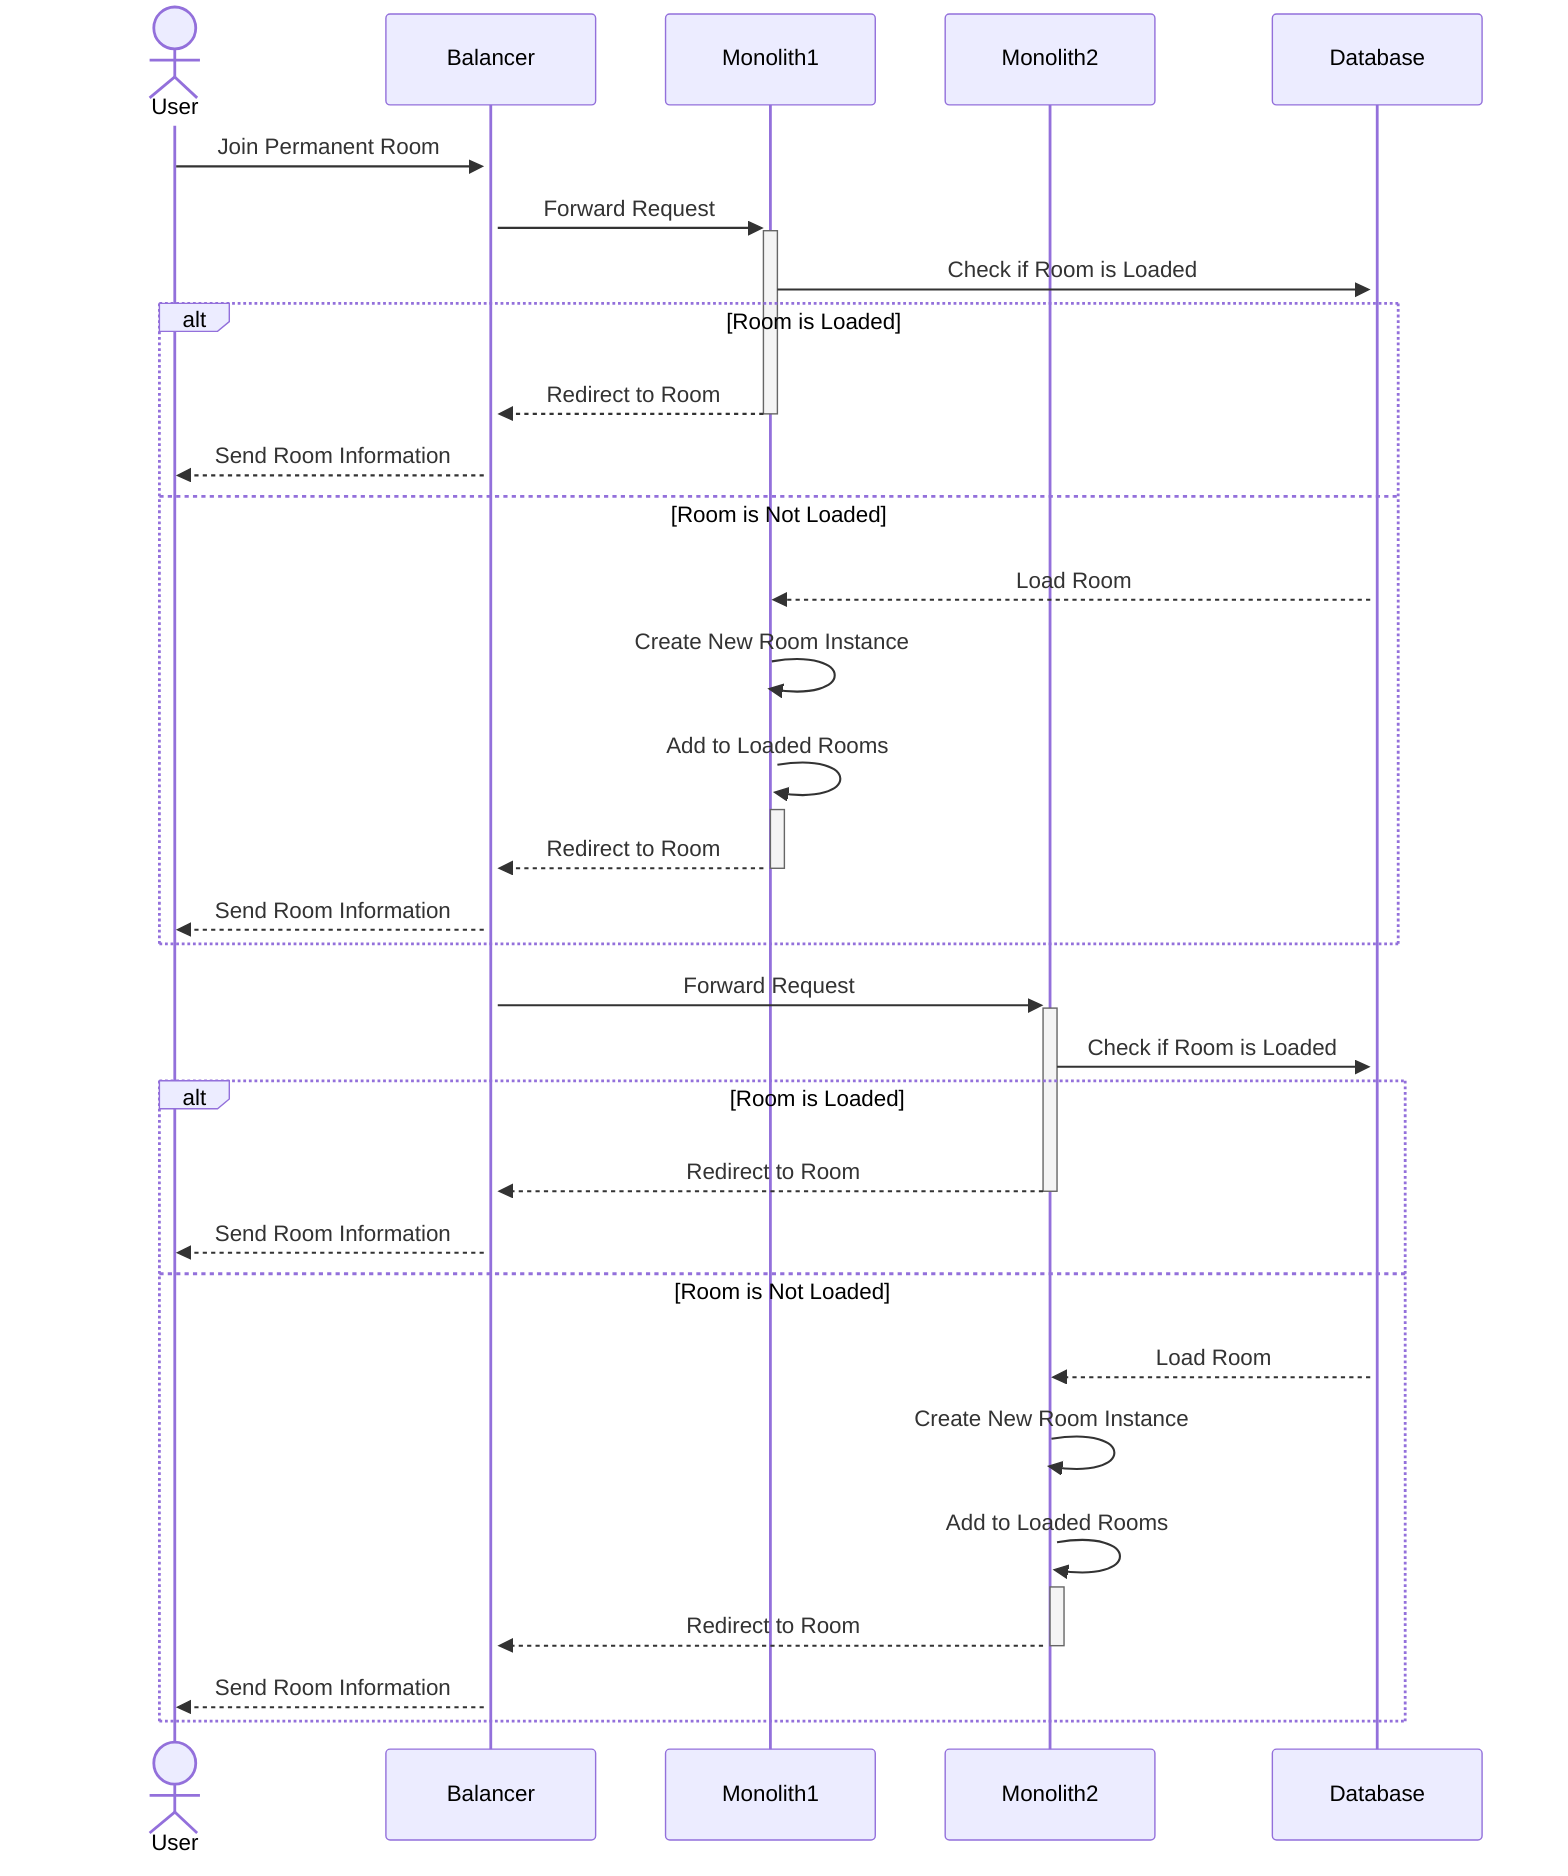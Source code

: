 sequenceDiagram
    actor User
    participant Balancer
    participant Monolith1 as Monolith1
    participant Monolith2 as Monolith2
    participant Database

    User->>+Balancer: Join Permanent Room
    Balancer->>+Monolith1: Forward Request
    Monolith1->>+Database: Check if Room is Loaded
    alt Room is Loaded
        Monolith1-->>-Balancer: Redirect to Room
        Balancer-->>User: Send Room Information
    else Room is Not Loaded
        Database-->>Monolith1: Load Room
        Monolith1->>+Monolith1: Create New Room Instance
        Monolith1->>+Monolith1: Add to Loaded Rooms
        Monolith1-->>-Balancer: Redirect to Room
        Balancer-->>User: Send Room Information
    end
    Balancer->>+Monolith2: Forward Request
    Monolith2->>+Database: Check if Room is Loaded
    alt Room is Loaded
        Monolith2-->>-Balancer: Redirect to Room
        Balancer-->>User: Send Room Information
    else Room is Not Loaded
        Database-->>Monolith2: Load Room
        Monolith2->>+Monolith2: Create New Room Instance
        Monolith2->>+Monolith2: Add to Loaded Rooms
        Monolith2-->>-Balancer: Redirect to Room
        Balancer-->>User: Send Room Information
    end